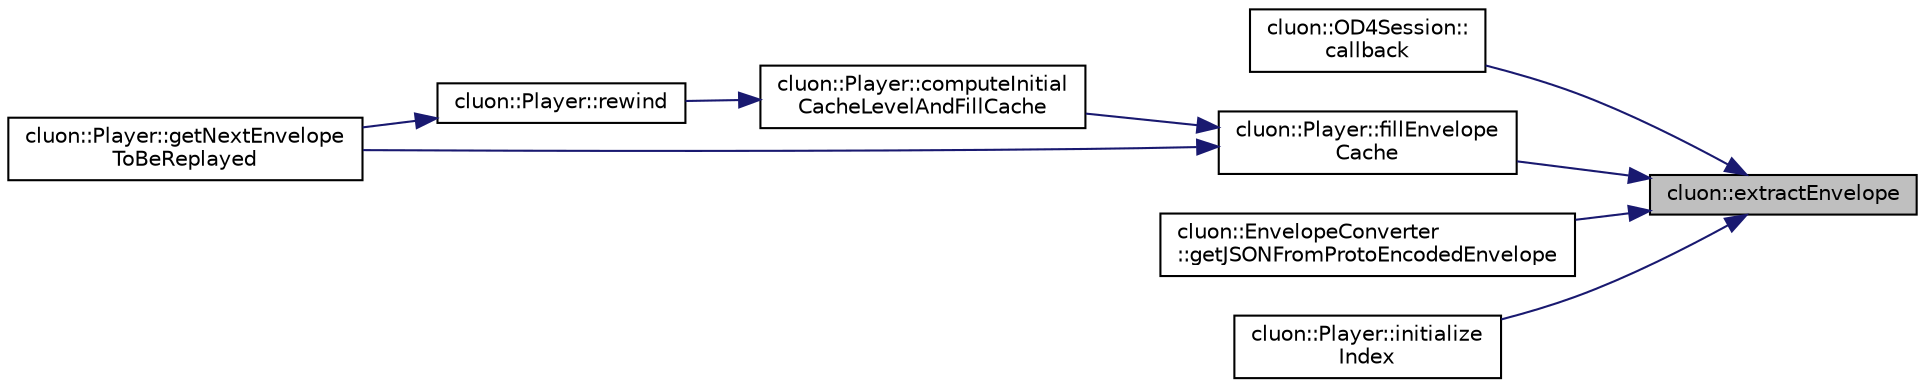 digraph "cluon::extractEnvelope"
{
 // LATEX_PDF_SIZE
  edge [fontname="Helvetica",fontsize="10",labelfontname="Helvetica",labelfontsize="10"];
  node [fontname="Helvetica",fontsize="10",shape=record];
  rankdir="RL";
  Node1 [label="cluon::extractEnvelope",height=0.2,width=0.4,color="black", fillcolor="grey75", style="filled", fontcolor="black",tooltip=" "];
  Node1 -> Node2 [dir="back",color="midnightblue",fontsize="10",style="solid"];
  Node2 [label="cluon::OD4Session::\lcallback",height=0.2,width=0.4,color="black", fillcolor="white", style="filled",URL="$classcluon_1_1OD4Session.html#a18f8a4c5d912a6749402df490e4a9b6a",tooltip=" "];
  Node1 -> Node3 [dir="back",color="midnightblue",fontsize="10",style="solid"];
  Node3 [label="cluon::Player::fillEnvelope\lCache",height=0.2,width=0.4,color="black", fillcolor="white", style="filled",URL="$classcluon_1_1Player.html#a58b55ea3d36351378016e58766d11f03",tooltip=" "];
  Node3 -> Node4 [dir="back",color="midnightblue",fontsize="10",style="solid"];
  Node4 [label="cluon::Player::computeInitial\lCacheLevelAndFillCache",height=0.2,width=0.4,color="black", fillcolor="white", style="filled",URL="$classcluon_1_1Player.html#ae70d2e6af88060db6c61a671f38e5b17",tooltip=" "];
  Node4 -> Node5 [dir="back",color="midnightblue",fontsize="10",style="solid"];
  Node5 [label="cluon::Player::rewind",height=0.2,width=0.4,color="black", fillcolor="white", style="filled",URL="$classcluon_1_1Player.html#ad90a5653fa321958ecd740e7cff06cfa",tooltip=" "];
  Node5 -> Node6 [dir="back",color="midnightblue",fontsize="10",style="solid"];
  Node6 [label="cluon::Player::getNextEnvelope\lToBeReplayed",height=0.2,width=0.4,color="black", fillcolor="white", style="filled",URL="$classcluon_1_1Player.html#ad67d2152a3febb6ca11b23e116756dd3",tooltip=" "];
  Node3 -> Node6 [dir="back",color="midnightblue",fontsize="10",style="solid"];
  Node1 -> Node7 [dir="back",color="midnightblue",fontsize="10",style="solid"];
  Node7 [label="cluon::EnvelopeConverter\l::getJSONFromProtoEncodedEnvelope",height=0.2,width=0.4,color="black", fillcolor="white", style="filled",URL="$classcluon_1_1EnvelopeConverter.html#adb3484e4e1336792ffb51d870e0f8028",tooltip=" "];
  Node1 -> Node8 [dir="back",color="midnightblue",fontsize="10",style="solid"];
  Node8 [label="cluon::Player::initialize\lIndex",height=0.2,width=0.4,color="black", fillcolor="white", style="filled",URL="$classcluon_1_1Player.html#a93d9d6f11bb8f22ad392c746e5048a3e",tooltip=" "];
}
